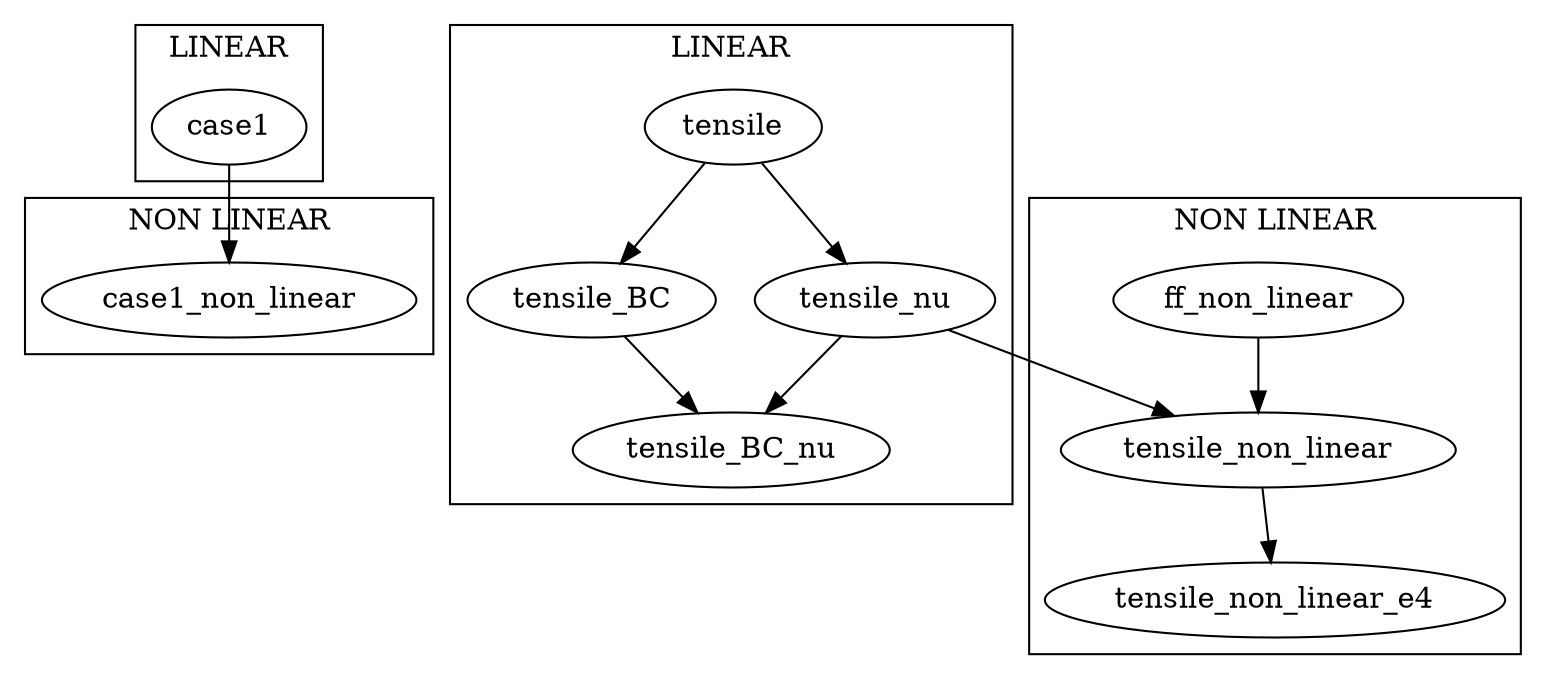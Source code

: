 digraph G {
  subgraph cluster_case1_linear {
  label="LINEAR"
  case1
  }

  subgraph cluster_case1_non_linear {
  label="NON LINEAR"
  case1 -> case1_non_linear;
  }

  subgraph cluster_linear {
    label="LINEAR"
    tensile -> tensile_BC -> tensile_BC_nu;
    tensile -> tensile_nu -> tensile_BC_nu;
  }

  subgraph cluster_non_linear {
    label="NON LINEAR"
    tensile_nu -> tensile_non_linear;
    ff_non_linear -> tensile_non_linear -> tensile_non_linear_e4;
  }
}
